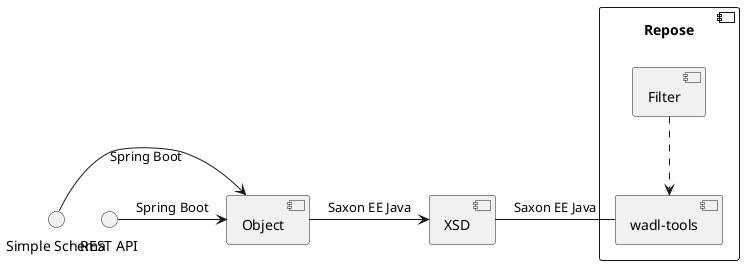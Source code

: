 @startuml

() "REST API" as api
() "Simple Schema" as schema


schema -> [Object] : Spring Boot
api -> [Object] : Spring Boot
[Object] -> [XSD] : Saxon EE Java

component Repose {
    [Filter]
    [wadl-tools]
}

[Filter]  ..> [wadl-tools]
[wadl-tools] - [XSD] : Saxon EE Java

@enduml
